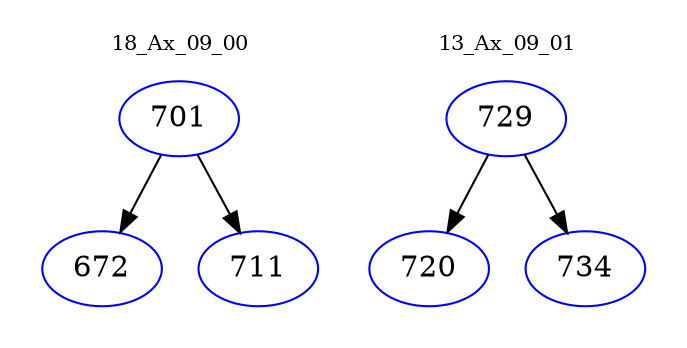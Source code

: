 digraph{
subgraph cluster_0 {
color = white
label = "18_Ax_09_00";
fontsize=10;
T0_701 [label="701", color="blue"]
T0_701 -> T0_672 [color="black"]
T0_672 [label="672", color="blue"]
T0_701 -> T0_711 [color="black"]
T0_711 [label="711", color="blue"]
}
subgraph cluster_1 {
color = white
label = "13_Ax_09_01";
fontsize=10;
T1_729 [label="729", color="blue"]
T1_729 -> T1_720 [color="black"]
T1_720 [label="720", color="blue"]
T1_729 -> T1_734 [color="black"]
T1_734 [label="734", color="blue"]
}
}
